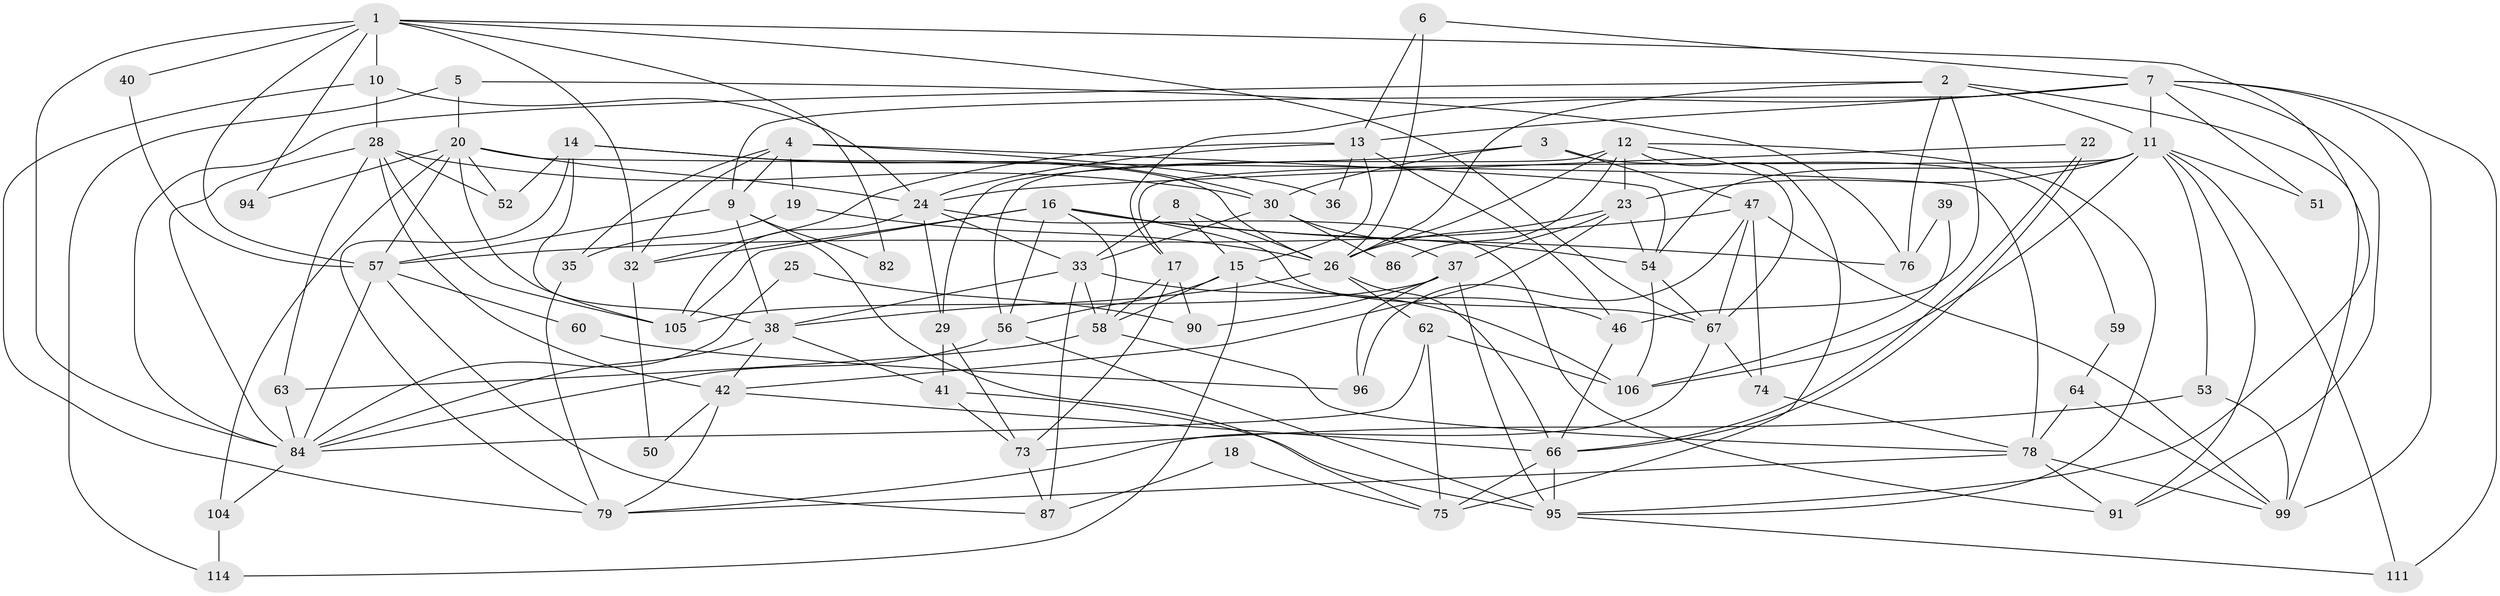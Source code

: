 // Generated by graph-tools (version 1.1) at 2025/52/02/27/25 19:52:04]
// undirected, 76 vertices, 184 edges
graph export_dot {
graph [start="1"]
  node [color=gray90,style=filled];
  1 [super="+43"];
  2 [super="+34"];
  3;
  4 [super="+55"];
  5;
  6 [super="+65"];
  7 [super="+48"];
  8;
  9 [super="+27"];
  10;
  11 [super="+31"];
  12 [super="+71"];
  13 [super="+69"];
  14 [super="+109"];
  15 [super="+72"];
  16 [super="+88"];
  17 [super="+68"];
  18;
  19;
  20 [super="+21"];
  22;
  23 [super="+102"];
  24 [super="+92"];
  25;
  26 [super="+89"];
  28 [super="+100"];
  29 [super="+101"];
  30 [super="+77"];
  32 [super="+61"];
  33 [super="+103"];
  35;
  36;
  37 [super="+44"];
  38 [super="+70"];
  39;
  40;
  41;
  42 [super="+45"];
  46;
  47 [super="+49"];
  50;
  51;
  52;
  53;
  54 [super="+93"];
  56;
  57 [super="+85"];
  58 [super="+81"];
  59;
  60;
  62;
  63;
  64;
  66 [super="+80"];
  67 [super="+107"];
  73 [super="+83"];
  74;
  75 [super="+98"];
  76;
  78 [super="+110"];
  79 [super="+108"];
  82;
  84 [super="+113"];
  86;
  87;
  90;
  91;
  94;
  95 [super="+97"];
  96;
  99;
  104;
  105;
  106 [super="+112"];
  111;
  114;
  1 -- 84;
  1 -- 32;
  1 -- 82;
  1 -- 95;
  1 -- 40;
  1 -- 57;
  1 -- 10;
  1 -- 94;
  1 -- 67;
  2 -- 11;
  2 -- 46;
  2 -- 76;
  2 -- 84;
  2 -- 99;
  2 -- 26;
  3 -- 29;
  3 -- 47;
  3 -- 30;
  3 -- 59;
  4 -- 19;
  4 -- 36;
  4 -- 35;
  4 -- 54;
  4 -- 32;
  4 -- 9;
  5 -- 20;
  5 -- 76;
  5 -- 114;
  6 -- 26;
  6 -- 7;
  6 -- 13;
  7 -- 13;
  7 -- 9;
  7 -- 17;
  7 -- 51;
  7 -- 99;
  7 -- 91;
  7 -- 111;
  7 -- 11;
  8 -- 33;
  8 -- 26;
  8 -- 15;
  9 -- 38;
  9 -- 82;
  9 -- 75;
  9 -- 57;
  10 -- 28;
  10 -- 79;
  10 -- 24;
  11 -- 53;
  11 -- 23;
  11 -- 51;
  11 -- 106;
  11 -- 17;
  11 -- 54;
  11 -- 91;
  11 -- 111;
  12 -- 86;
  12 -- 95;
  12 -- 67;
  12 -- 23;
  12 -- 56;
  12 -- 26;
  12 -- 75;
  13 -- 46;
  13 -- 36;
  13 -- 15;
  13 -- 24;
  13 -- 32;
  14 -- 38;
  14 -- 30;
  14 -- 26;
  14 -- 52;
  14 -- 79;
  15 -- 114;
  15 -- 56;
  15 -- 58;
  15 -- 46;
  16 -- 58;
  16 -- 67;
  16 -- 105;
  16 -- 32;
  16 -- 54;
  16 -- 56;
  16 -- 76;
  17 -- 73;
  17 -- 90;
  17 -- 58;
  18 -- 87;
  18 -- 75;
  19 -- 26;
  19 -- 35;
  20 -- 105 [weight=2];
  20 -- 24;
  20 -- 52;
  20 -- 104;
  20 -- 94;
  20 -- 57;
  20 -- 78;
  22 -- 24;
  22 -- 66;
  22 -- 66;
  23 -- 26 [weight=2];
  23 -- 37;
  23 -- 42;
  23 -- 54;
  24 -- 33;
  24 -- 105;
  24 -- 29;
  24 -- 91;
  25 -- 90;
  25 -- 84;
  26 -- 38;
  26 -- 66;
  26 -- 62;
  28 -- 63;
  28 -- 42;
  28 -- 84;
  28 -- 105;
  28 -- 30;
  28 -- 52;
  29 -- 41;
  29 -- 73;
  30 -- 33;
  30 -- 86;
  30 -- 37;
  32 -- 50;
  33 -- 58;
  33 -- 87;
  33 -- 38;
  33 -- 106;
  35 -- 79;
  37 -- 105;
  37 -- 90;
  37 -- 96;
  37 -- 95;
  38 -- 41;
  38 -- 42;
  38 -- 84;
  39 -- 76;
  39 -- 106;
  40 -- 57;
  41 -- 95;
  41 -- 73;
  42 -- 50;
  42 -- 79;
  42 -- 66;
  46 -- 66;
  47 -- 74;
  47 -- 96;
  47 -- 99;
  47 -- 67;
  47 -- 57;
  53 -- 73;
  53 -- 99;
  54 -- 106;
  54 -- 67;
  56 -- 84;
  56 -- 95;
  57 -- 60;
  57 -- 84;
  57 -- 87;
  58 -- 78;
  58 -- 63;
  59 -- 64;
  60 -- 96;
  62 -- 106;
  62 -- 84;
  62 -- 75;
  63 -- 84;
  64 -- 78;
  64 -- 99;
  66 -- 75;
  66 -- 95;
  67 -- 74;
  67 -- 79;
  73 -- 87;
  74 -- 78;
  78 -- 91;
  78 -- 79;
  78 -- 99;
  84 -- 104;
  95 -- 111;
  104 -- 114;
}
